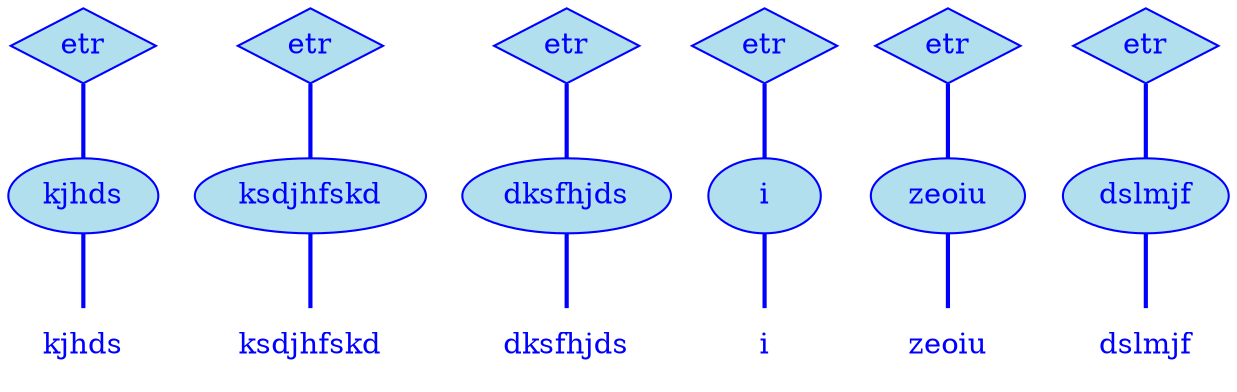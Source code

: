 digraph g {
	graph [bb="0,0,578,180"];
	node [label="\N"];
	graph [_draw_="c 5 -white C 5 -white P 4 0 0 0 180 578 180 578 0 ",
		xdotversion="1.2"];
	"mc1s1_t2#token84" [label=kjhds, shape=plaintext, fillcolor=lightblue2, fontcolor=blue, pos="36,18", width="0.75", height="0.50", _ldraw_="F 14.000000 11 -Times-Roman c 4 -blue T 36 13 0 36 5 -kjhds "];
	"mc1s1_W1#wordmc1s1_t2#token" [label=kjhds, shape=ellipse, fillcolor=lightblue2, fontcolor=blue, pos="36,90", width="1.00", height="0.50", color=blue, style=filled, _draw_="S 6 -filled c 4 -blue C 10 -lightblue2 E 36 90 36 18 ", _ldraw_="F 14.000000 11 -Times-Roman c 4 -blue T 36 85 0 36 5 -kjhds "];
	"mc1s1_P11#pos" [label=etr, shape=diamond, fillcolor=lightblue2, fontcolor=blue, pos="36,162", width="0.75", height="0.50", color=blue, style=filled, _draw_="S 6 -filled c 4 -blue C 10 -lightblue2 P 4 36 180 9 162 36 144 63 162 ", _ldraw_="F 14.000000 11 -Times-Roman c 4 -blue T 36 157 0 20 3 -etr "];
	"mc1s1_t4#token87" [label=ksdjhfskd, shape=plaintext, fillcolor=lightblue2, fontcolor=blue, pos="145,18", width="1.11", height="0.50", _ldraw_="F 14.000000 11 -Times-Roman c 4 -blue T 145 13 0 64 9 -ksdjhfskd "];
	"mc1s1_W2#wordmc1s1_t4#token" [label=ksdjhfskd, shape=ellipse, fillcolor=lightblue2, fontcolor=blue, pos="145,90", width="1.53", height="0.50", color=blue, style=filled, _draw_="S 6 -filled c 4 -blue C 10 -lightblue2 E 145 90 55 18 ", _ldraw_="F 14.000000 11 -Times-Roman c 4 -blue T 145 85 0 64 9 -ksdjhfskd "];
	"mc1s1_P36#pos" [label=etr, shape=diamond, fillcolor=lightblue2, fontcolor=blue, pos="145,162", width="0.75", height="0.50", color=blue, style=filled, _draw_="S 6 -filled c 4 -blue C 10 -lightblue2 P 4 145 180 118 162 145 144 172 162 ", _ldraw_="F 14.000000 11 -Times-Roman c 4 -blue T 145 157 0 20 3 -etr "];
	"mc1s1_t6#token78" [label=dksfhjds, shape=plaintext, fillcolor=lightblue2, fontcolor=blue, pos="268,18", width="1.00", height="0.50", _ldraw_="F 14.000000 11 -Times-Roman c 4 -blue T 268 13 0 56 8 -dksfhjds "];
	"mc1s1_W3#wordmc1s1_t6#token" [label=dksfhjds, shape=ellipse, fillcolor=lightblue2, fontcolor=blue, pos="268,90", width="1.39", height="0.50", color=blue, style=filled, _draw_="S 6 -filled c 4 -blue C 10 -lightblue2 E 268 90 50 18 ", _ldraw_="F 14.000000 11 -Times-Roman c 4 -blue T 268 85 0 56 8 -dksfhjds "];
	"mc1s1_P61#pos" [label=etr, shape=diamond, fillcolor=lightblue2, fontcolor=blue, pos="268,162", width="0.75", height="0.50", color=blue, style=filled, _draw_="S 6 -filled c 4 -blue C 10 -lightblue2 P 4 268 180 241 162 268 144 295 162 ", _ldraw_="F 14.000000 11 -Times-Roman c 4 -blue T 268 157 0 20 3 -etr "];
	"mc1s1_t8#token16" [label=i, shape=plaintext, fillcolor=lightblue2, fontcolor=blue, pos="363,18", width="0.75", height="0.50", _ldraw_="F 14.000000 11 -Times-Roman c 4 -blue T 363 13 0 4 1 -i "];
	"mc1s1_W4#wordmc1s1_t8#token" [label=i, shape=ellipse, fillcolor=lightblue2, fontcolor=blue, pos="363,90", width="0.75", height="0.50", color=blue, style=filled, _draw_="S 6 -filled c 4 -blue C 10 -lightblue2 E 363 90 27 18 ", _ldraw_="F 14.000000 11 -Times-Roman c 4 -blue T 363 85 0 4 1 -i "];
	"mc1s1_P86#pos" [label=etr, shape=diamond, fillcolor=lightblue2, fontcolor=blue, pos="363,162", width="0.75", height="0.50", color=blue, style=filled, _draw_="S 6 -filled c 4 -blue C 10 -lightblue2 P 4 363 180 336 162 363 144 390 162 ", _ldraw_="F 14.000000 11 -Times-Roman c 4 -blue T 363 157 0 20 3 -etr "];
	"mc1s1_t10#token94" [label=zeoiu, shape=plaintext, fillcolor=lightblue2, fontcolor=blue, pos="445,18", width="0.75", height="0.50", _ldraw_="F 14.000000 11 -Times-Roman c 4 -blue T 445 13 0 38 5 -zeoiu "];
	"mc1s1_W5#wordmc1s1_t10#token" [label=zeoiu, shape=ellipse, fillcolor=lightblue2, fontcolor=blue, pos="445,90", width="1.03", height="0.50", color=blue, style=filled, _draw_="S 6 -filled c 4 -blue C 10 -lightblue2 E 445 90 37 18 ", _ldraw_="F 14.000000 11 -Times-Roman c 4 -blue T 445 85 0 38 5 -zeoiu "];
	"mc1s1_P111#pos" [label=etr, shape=diamond, fillcolor=lightblue2, fontcolor=blue, pos="445,162", width="0.75", height="0.50", color=blue, style=filled, _draw_="S 6 -filled c 4 -blue C 10 -lightblue2 P 4 445 180 418 162 445 144 472 162 ", _ldraw_="F 14.000000 11 -Times-Roman c 4 -blue T 445 157 0 20 3 -etr "];
	"mc1s1_t12#token36" [label=dslmjf, shape=plaintext, fillcolor=lightblue2, fontcolor=blue, pos="539,18", width="0.78", height="0.50", _ldraw_="F 14.000000 11 -Times-Roman c 4 -blue T 539 13 0 40 6 -dslmjf "];
	"mc1s1_W6#wordmc1s1_t12#token" [label=dslmjf, shape=ellipse, fillcolor=lightblue2, fontcolor=blue, pos="539,90", width="1.08", height="0.50", color=blue, style=filled, _draw_="S 6 -filled c 4 -blue C 10 -lightblue2 E 539 90 39 18 ", _ldraw_="F 14.000000 11 -Times-Roman c 4 -blue T 539 85 0 40 6 -dslmjf "];
	"mc1s1_P136#pos" [label=etr, shape=diamond, fillcolor=lightblue2, fontcolor=blue, pos="539,162", width="0.75", height="0.50", color=blue, style=filled, _draw_="S 6 -filled c 4 -blue C 10 -lightblue2 P 4 539 180 512 162 539 144 566 162 ", _ldraw_="F 14.000000 11 -Times-Roman c 4 -blue T 539 157 0 20 3 -etr "];
	"mc1s1_W1#wordmc1s1_t2#token" -> "mc1s1_t2#token84" [arrowhead=none, color=blue, fontcolor=blue, style=bold, minlen=1, pos="36,72 36,61 36,47 36,36", _draw_="S 4 -bold c 4 -blue B 4 36 72 36 61 36 47 36 36 "];
	"mc1s1_P11#pos" -> "mc1s1_W1#wordmc1s1_t2#token" [arrowhead=none, color=blue, fontcolor=blue, style=bold, minlen=1, pos="36,144 36,133 36,119 36,108", _draw_="S 4 -bold c 4 -blue B 4 36 144 36 133 36 119 36 108 "];
	"mc1s1_W2#wordmc1s1_t4#token" -> "mc1s1_t4#token87" [arrowhead=none, color=blue, fontcolor=blue, style=bold, minlen=1, pos="145,72 145,61 145,47 145,36", _draw_="S 4 -bold c 4 -blue B 4 145 72 145 61 145 47 145 36 "];
	"mc1s1_P36#pos" -> "mc1s1_W2#wordmc1s1_t4#token" [arrowhead=none, color=blue, fontcolor=blue, style=bold, minlen=1, pos="145,144 145,133 145,119 145,108", _draw_="S 4 -bold c 4 -blue B 4 145 144 145 133 145 119 145 108 "];
	"mc1s1_W3#wordmc1s1_t6#token" -> "mc1s1_t6#token78" [arrowhead=none, color=blue, fontcolor=blue, style=bold, minlen=1, pos="268,72 268,61 268,47 268,36", _draw_="S 4 -bold c 4 -blue B 4 268 72 268 61 268 47 268 36 "];
	"mc1s1_P61#pos" -> "mc1s1_W3#wordmc1s1_t6#token" [arrowhead=none, color=blue, fontcolor=blue, style=bold, minlen=1, pos="268,144 268,133 268,119 268,108", _draw_="S 4 -bold c 4 -blue B 4 268 144 268 133 268 119 268 108 "];
	"mc1s1_W4#wordmc1s1_t8#token" -> "mc1s1_t8#token16" [arrowhead=none, color=blue, fontcolor=blue, style=bold, minlen=1, pos="363,72 363,61 363,47 363,36", _draw_="S 4 -bold c 4 -blue B 4 363 72 363 61 363 47 363 36 "];
	"mc1s1_P86#pos" -> "mc1s1_W4#wordmc1s1_t8#token" [arrowhead=none, color=blue, fontcolor=blue, style=bold, minlen=1, pos="363,144 363,133 363,119 363,108", _draw_="S 4 -bold c 4 -blue B 4 363 144 363 133 363 119 363 108 "];
	"mc1s1_W5#wordmc1s1_t10#token" -> "mc1s1_t10#token94" [arrowhead=none, color=blue, fontcolor=blue, style=bold, minlen=1, pos="445,72 445,61 445,47 445,36", _draw_="S 4 -bold c 4 -blue B 4 445 72 445 61 445 47 445 36 "];
	"mc1s1_P111#pos" -> "mc1s1_W5#wordmc1s1_t10#token" [arrowhead=none, color=blue, fontcolor=blue, style=bold, minlen=1, pos="445,144 445,133 445,119 445,108", _draw_="S 4 -bold c 4 -blue B 4 445 144 445 133 445 119 445 108 "];
	"mc1s1_W6#wordmc1s1_t12#token" -> "mc1s1_t12#token36" [arrowhead=none, color=blue, fontcolor=blue, style=bold, minlen=1, pos="539,72 539,61 539,47 539,36", _draw_="S 4 -bold c 4 -blue B 4 539 72 539 61 539 47 539 36 "];
	"mc1s1_P136#pos" -> "mc1s1_W6#wordmc1s1_t12#token" [arrowhead=none, color=blue, fontcolor=blue, style=bold, minlen=1, pos="539,144 539,133 539,119 539,108", _draw_="S 4 -bold c 4 -blue B 4 539 144 539 133 539 119 539 108 "];
}
